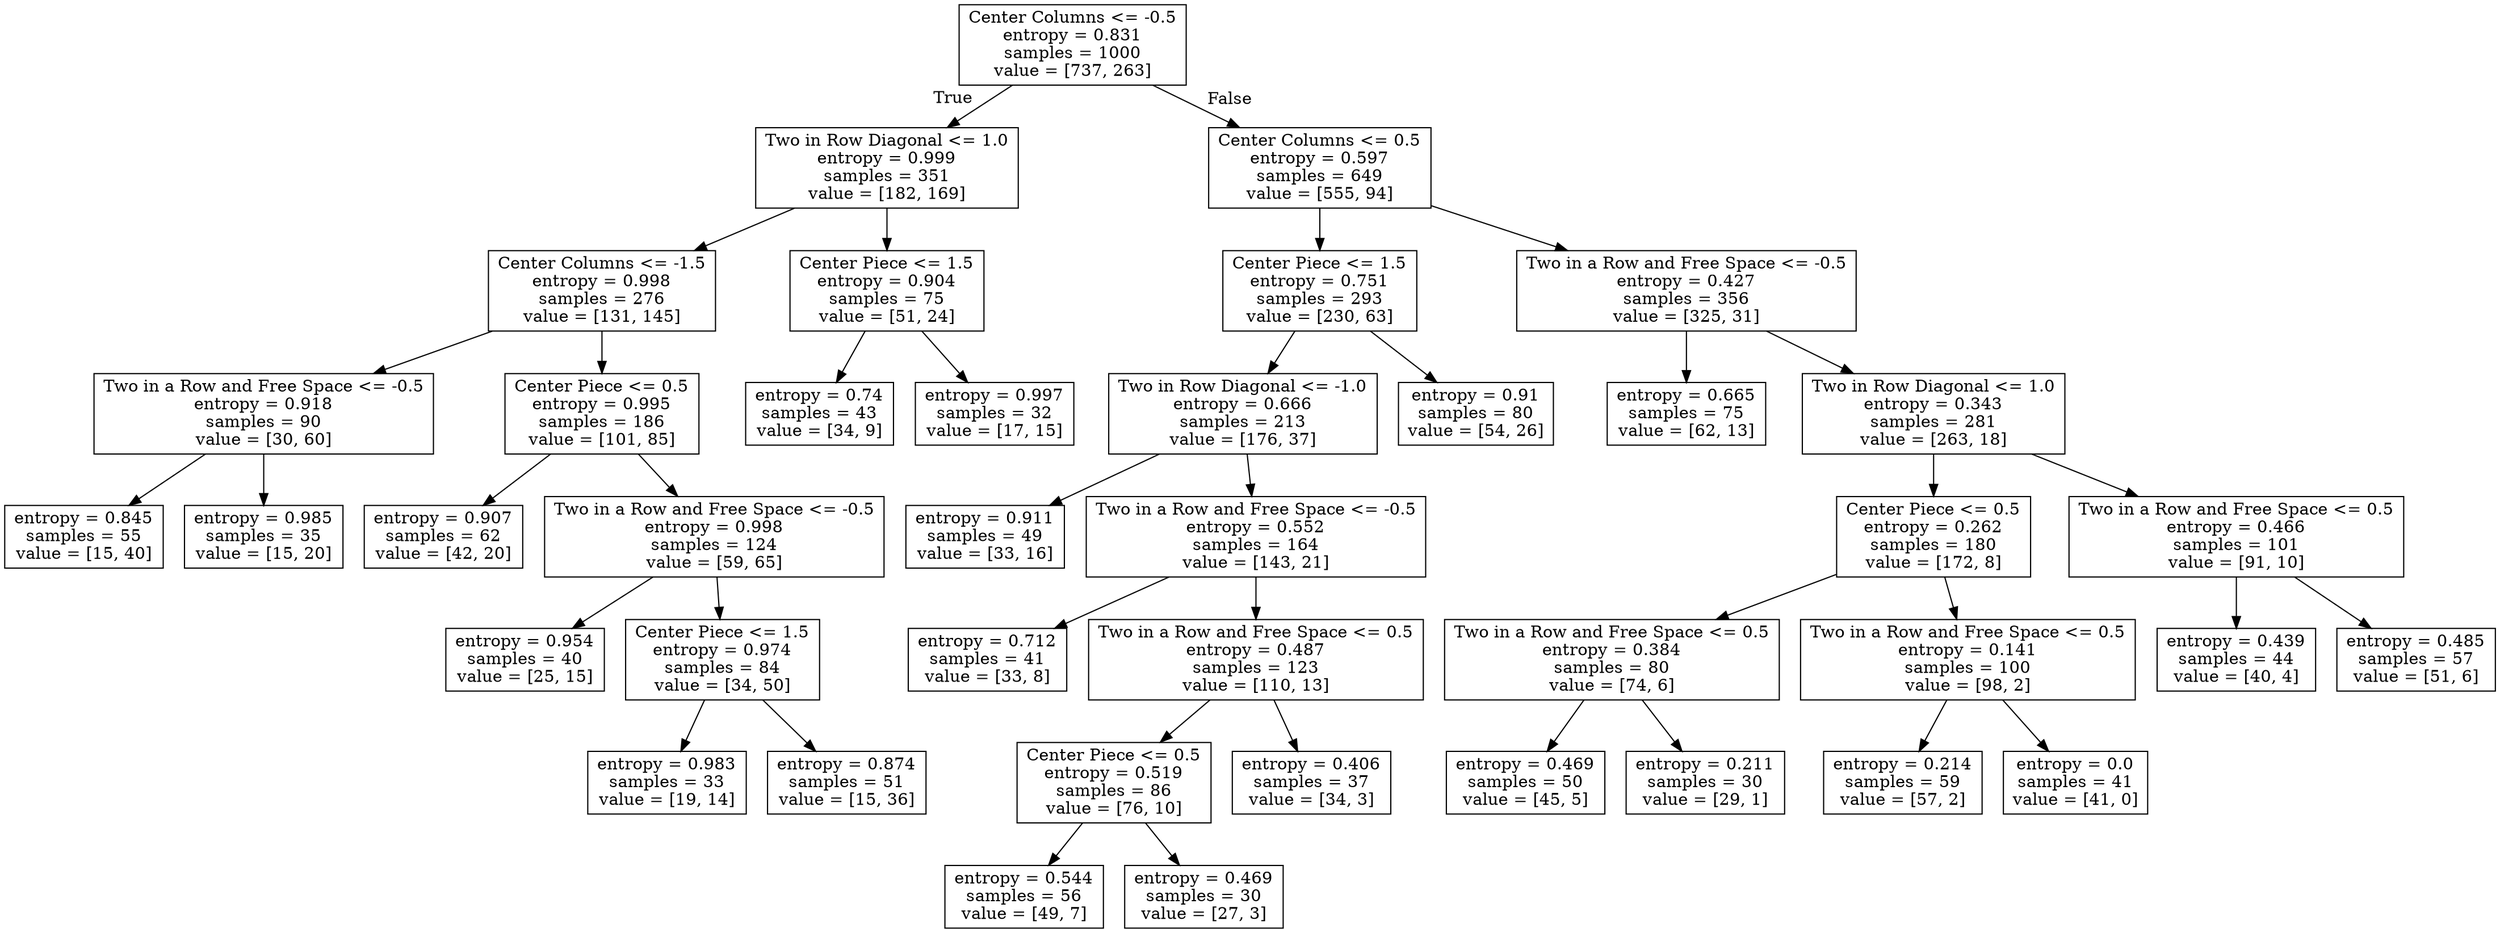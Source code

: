 digraph Tree {
node [shape=box] ;
0 [label="Center Columns <= -0.5\nentropy = 0.831\nsamples = 1000\nvalue = [737, 263]"] ;
1 [label="Two in Row Diagonal <= 1.0\nentropy = 0.999\nsamples = 351\nvalue = [182, 169]"] ;
0 -> 1 [labeldistance=2.5, labelangle=45, headlabel="True"] ;
2 [label="Center Columns <= -1.5\nentropy = 0.998\nsamples = 276\nvalue = [131, 145]"] ;
1 -> 2 ;
3 [label="Two in a Row and Free Space <= -0.5\nentropy = 0.918\nsamples = 90\nvalue = [30, 60]"] ;
2 -> 3 ;
4 [label="entropy = 0.845\nsamples = 55\nvalue = [15, 40]"] ;
3 -> 4 ;
5 [label="entropy = 0.985\nsamples = 35\nvalue = [15, 20]"] ;
3 -> 5 ;
6 [label="Center Piece <= 0.5\nentropy = 0.995\nsamples = 186\nvalue = [101, 85]"] ;
2 -> 6 ;
7 [label="entropy = 0.907\nsamples = 62\nvalue = [42, 20]"] ;
6 -> 7 ;
8 [label="Two in a Row and Free Space <= -0.5\nentropy = 0.998\nsamples = 124\nvalue = [59, 65]"] ;
6 -> 8 ;
9 [label="entropy = 0.954\nsamples = 40\nvalue = [25, 15]"] ;
8 -> 9 ;
10 [label="Center Piece <= 1.5\nentropy = 0.974\nsamples = 84\nvalue = [34, 50]"] ;
8 -> 10 ;
11 [label="entropy = 0.983\nsamples = 33\nvalue = [19, 14]"] ;
10 -> 11 ;
12 [label="entropy = 0.874\nsamples = 51\nvalue = [15, 36]"] ;
10 -> 12 ;
13 [label="Center Piece <= 1.5\nentropy = 0.904\nsamples = 75\nvalue = [51, 24]"] ;
1 -> 13 ;
14 [label="entropy = 0.74\nsamples = 43\nvalue = [34, 9]"] ;
13 -> 14 ;
15 [label="entropy = 0.997\nsamples = 32\nvalue = [17, 15]"] ;
13 -> 15 ;
16 [label="Center Columns <= 0.5\nentropy = 0.597\nsamples = 649\nvalue = [555, 94]"] ;
0 -> 16 [labeldistance=2.5, labelangle=-45, headlabel="False"] ;
17 [label="Center Piece <= 1.5\nentropy = 0.751\nsamples = 293\nvalue = [230, 63]"] ;
16 -> 17 ;
18 [label="Two in Row Diagonal <= -1.0\nentropy = 0.666\nsamples = 213\nvalue = [176, 37]"] ;
17 -> 18 ;
19 [label="entropy = 0.911\nsamples = 49\nvalue = [33, 16]"] ;
18 -> 19 ;
20 [label="Two in a Row and Free Space <= -0.5\nentropy = 0.552\nsamples = 164\nvalue = [143, 21]"] ;
18 -> 20 ;
21 [label="entropy = 0.712\nsamples = 41\nvalue = [33, 8]"] ;
20 -> 21 ;
22 [label="Two in a Row and Free Space <= 0.5\nentropy = 0.487\nsamples = 123\nvalue = [110, 13]"] ;
20 -> 22 ;
23 [label="Center Piece <= 0.5\nentropy = 0.519\nsamples = 86\nvalue = [76, 10]"] ;
22 -> 23 ;
24 [label="entropy = 0.544\nsamples = 56\nvalue = [49, 7]"] ;
23 -> 24 ;
25 [label="entropy = 0.469\nsamples = 30\nvalue = [27, 3]"] ;
23 -> 25 ;
26 [label="entropy = 0.406\nsamples = 37\nvalue = [34, 3]"] ;
22 -> 26 ;
27 [label="entropy = 0.91\nsamples = 80\nvalue = [54, 26]"] ;
17 -> 27 ;
28 [label="Two in a Row and Free Space <= -0.5\nentropy = 0.427\nsamples = 356\nvalue = [325, 31]"] ;
16 -> 28 ;
29 [label="entropy = 0.665\nsamples = 75\nvalue = [62, 13]"] ;
28 -> 29 ;
30 [label="Two in Row Diagonal <= 1.0\nentropy = 0.343\nsamples = 281\nvalue = [263, 18]"] ;
28 -> 30 ;
31 [label="Center Piece <= 0.5\nentropy = 0.262\nsamples = 180\nvalue = [172, 8]"] ;
30 -> 31 ;
32 [label="Two in a Row and Free Space <= 0.5\nentropy = 0.384\nsamples = 80\nvalue = [74, 6]"] ;
31 -> 32 ;
33 [label="entropy = 0.469\nsamples = 50\nvalue = [45, 5]"] ;
32 -> 33 ;
34 [label="entropy = 0.211\nsamples = 30\nvalue = [29, 1]"] ;
32 -> 34 ;
35 [label="Two in a Row and Free Space <= 0.5\nentropy = 0.141\nsamples = 100\nvalue = [98, 2]"] ;
31 -> 35 ;
36 [label="entropy = 0.214\nsamples = 59\nvalue = [57, 2]"] ;
35 -> 36 ;
37 [label="entropy = 0.0\nsamples = 41\nvalue = [41, 0]"] ;
35 -> 37 ;
38 [label="Two in a Row and Free Space <= 0.5\nentropy = 0.466\nsamples = 101\nvalue = [91, 10]"] ;
30 -> 38 ;
39 [label="entropy = 0.439\nsamples = 44\nvalue = [40, 4]"] ;
38 -> 39 ;
40 [label="entropy = 0.485\nsamples = 57\nvalue = [51, 6]"] ;
38 -> 40 ;
}